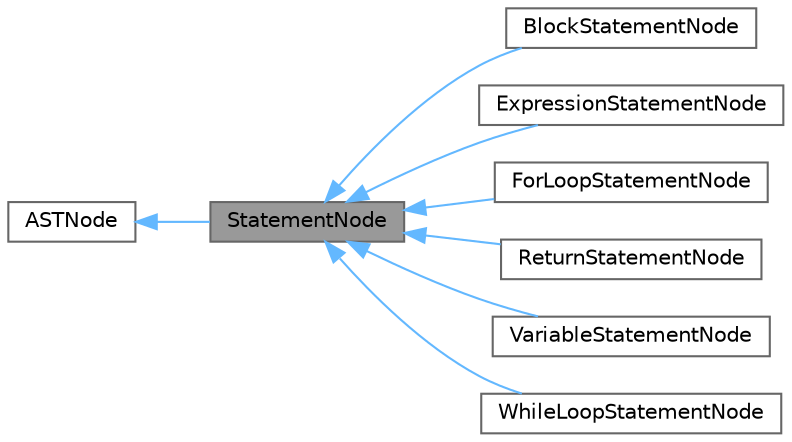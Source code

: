 digraph "StatementNode"
{
 // LATEX_PDF_SIZE
  bgcolor="transparent";
  edge [fontname=Helvetica,fontsize=10,labelfontname=Helvetica,labelfontsize=10];
  node [fontname=Helvetica,fontsize=10,shape=box,height=0.2,width=0.4];
  rankdir="LR";
  Node1 [id="Node000001",label="StatementNode",height=0.2,width=0.4,color="gray40", fillcolor="grey60", style="filled", fontcolor="black",tooltip="Base class for all statements."];
  Node2 -> Node1 [id="edge1_Node000001_Node000002",dir="back",color="steelblue1",style="solid",tooltip=" "];
  Node2 [id="Node000002",label="ASTNode",height=0.2,width=0.4,color="gray40", fillcolor="white", style="filled",URL="$structASTNode.html",tooltip="Base class of all AST nodes."];
  Node1 -> Node3 [id="edge2_Node000001_Node000003",dir="back",color="steelblue1",style="solid",tooltip=" "];
  Node3 [id="Node000003",label="BlockStatementNode",height=0.2,width=0.4,color="gray40", fillcolor="white", style="filled",URL="$structBlockStatementNode.html",tooltip="A block statement { [statements... ] }."];
  Node1 -> Node4 [id="edge3_Node000001_Node000004",dir="back",color="steelblue1",style="solid",tooltip=" "];
  Node4 [id="Node000004",label="ExpressionStatementNode",height=0.2,width=0.4,color="gray40", fillcolor="white", style="filled",URL="$structExpressionStatementNode.html",tooltip="A wrapper around a expression (but it is a statement)"];
  Node1 -> Node5 [id="edge4_Node000001_Node000005",dir="back",color="steelblue1",style="solid",tooltip=" "];
  Node5 [id="Node000005",label="ForLoopStatementNode",height=0.2,width=0.4,color="gray40", fillcolor="white", style="filled",URL="$structForLoopStatementNode.html",tooltip=" "];
  Node1 -> Node6 [id="edge5_Node000001_Node000006",dir="back",color="steelblue1",style="solid",tooltip=" "];
  Node6 [id="Node000006",label="ReturnStatementNode",height=0.2,width=0.4,color="gray40", fillcolor="white", style="filled",URL="$structReturnStatementNode.html",tooltip="A return statement (different from a implicit return, e.g. 5; will become a expression statement,..."];
  Node1 -> Node7 [id="edge6_Node000001_Node000007",dir="back",color="steelblue1",style="solid",tooltip=" "];
  Node7 [id="Node000007",label="VariableStatementNode",height=0.2,width=0.4,color="gray40", fillcolor="white", style="filled",URL="$structVariableStatementNode.html",tooltip="A variable declaration/definition: let immut = 5; var mut = 5; etc."];
  Node1 -> Node8 [id="edge7_Node000001_Node000008",dir="back",color="steelblue1",style="solid",tooltip=" "];
  Node8 [id="Node000008",label="WhileLoopStatementNode",height=0.2,width=0.4,color="gray40", fillcolor="white", style="filled",URL="$structWhileLoopStatementNode.html",tooltip="A while loop (e.g., while x < y { let x = 5 let y = 4;})"];
}
